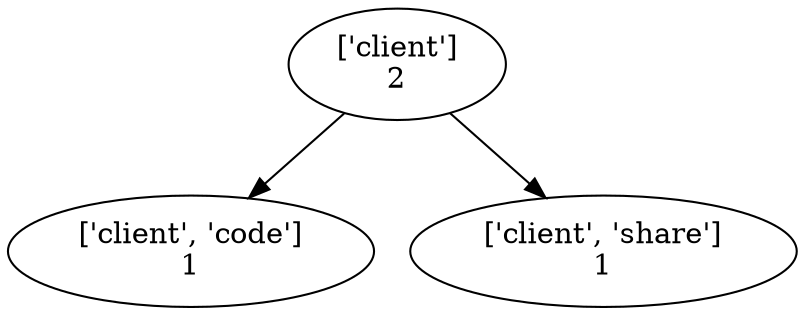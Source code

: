 strict digraph  {
	"['client']
2" -> "['client', 'code']
1";
	"['client']
2" -> "['client', 'share']
1";
}
